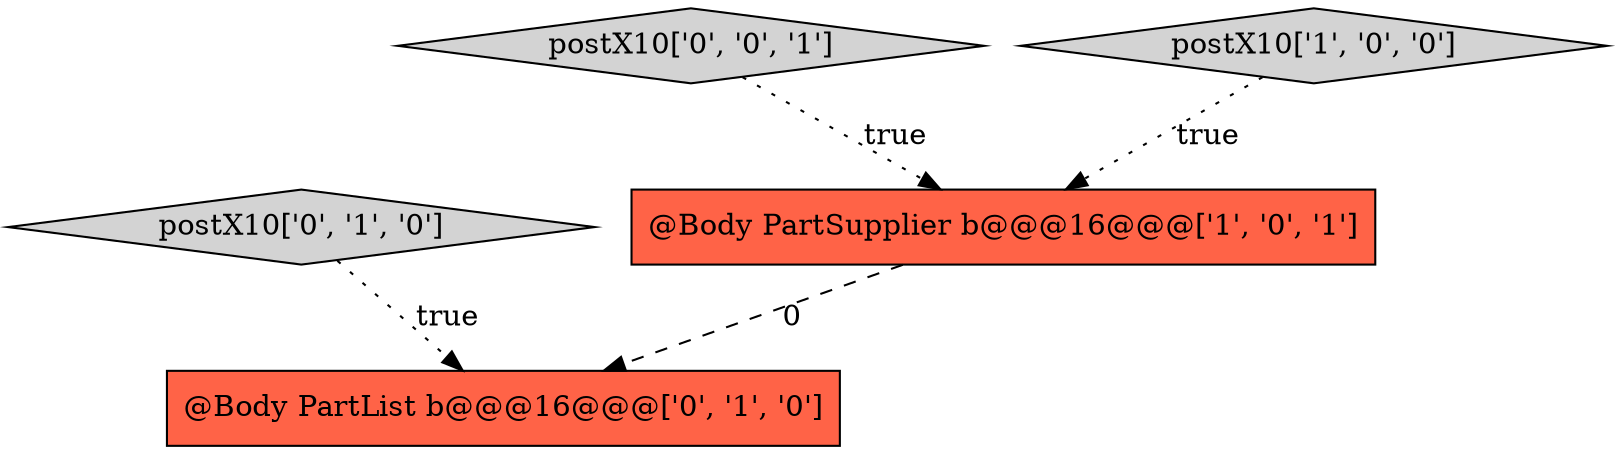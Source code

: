 digraph {
2 [style = filled, label = "@Body PartList b@@@16@@@['0', '1', '0']", fillcolor = tomato, shape = box image = "AAA1AAABBB2BBB"];
4 [style = filled, label = "postX10['0', '0', '1']", fillcolor = lightgray, shape = diamond image = "AAA0AAABBB3BBB"];
1 [style = filled, label = "postX10['1', '0', '0']", fillcolor = lightgray, shape = diamond image = "AAA0AAABBB1BBB"];
3 [style = filled, label = "postX10['0', '1', '0']", fillcolor = lightgray, shape = diamond image = "AAA0AAABBB2BBB"];
0 [style = filled, label = "@Body PartSupplier b@@@16@@@['1', '0', '1']", fillcolor = tomato, shape = box image = "AAA0AAABBB1BBB"];
1->0 [style = dotted, label="true"];
3->2 [style = dotted, label="true"];
4->0 [style = dotted, label="true"];
0->2 [style = dashed, label="0"];
}
